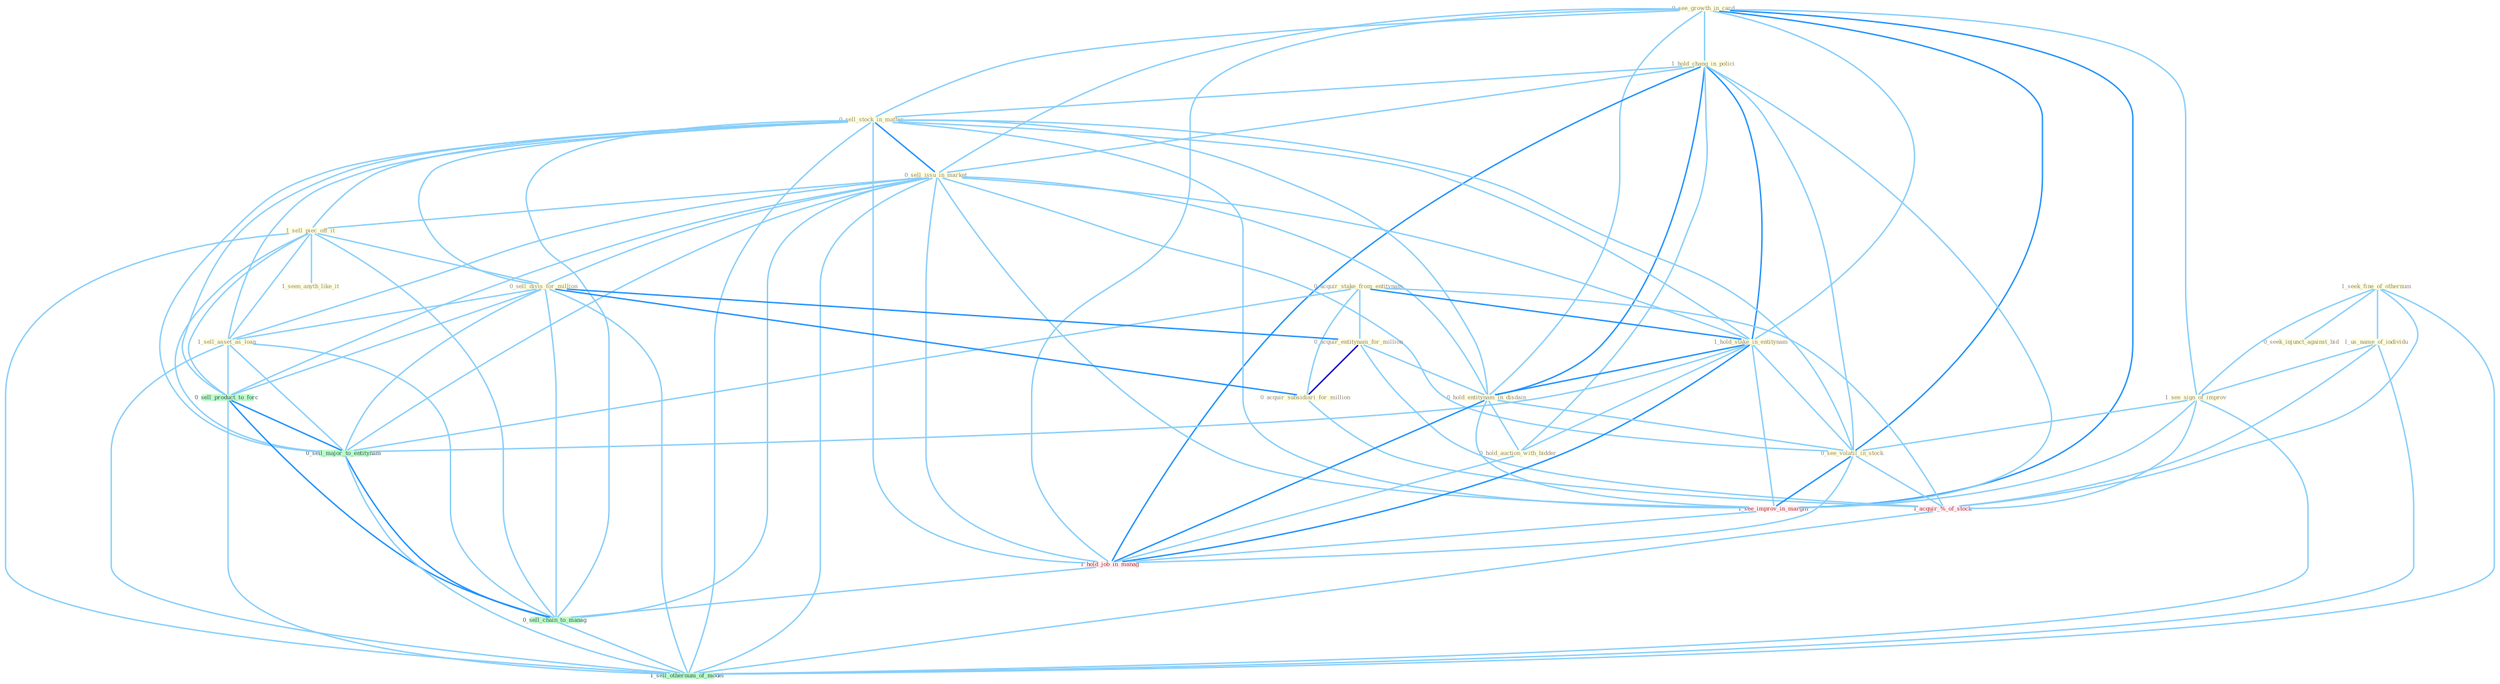 Graph G{ 
    node
    [shape=polygon,style=filled,width=.5,height=.06,color="#BDFCC9",fixedsize=true,fontsize=4,
    fontcolor="#2f4f4f"];
    {node
    [color="#ffffe0", fontcolor="#8b7d6b"] "0_see_growth_in_card " "1_hold_chang_in_polici " "0_sell_stock_in_matter " "0_sell_issu_in_market " "1_sell_piec_off_it " "0_acquir_stake_from_entitynam " "1_seek_fine_of_othernum " "0_sell_divis_for_million " "0_seek_injunct_against_bid " "0_acquir_entitynam_for_million " "0_acquir_subsidiari_for_million " "1_hold_stake_in_entitynam " "0_hold_entitynam_in_disdain " "1_us_name_of_individu " "1_seen_anyth_like_it " "1_see_sign_of_improv " "0_hold_auction_with_bidder " "1_sell_asset_as_loan " "0_see_volatil_in_stock "}
{node [color="#fff0f5", fontcolor="#b22222"] "1_see_improv_in_margin " "1_acquir_%_of_stock " "1_hold_job_in_manag "}
edge [color="#B0E2FF"];

	"0_see_growth_in_card " -- "1_hold_chang_in_polici " [w="1", color="#87cefa" ];
	"0_see_growth_in_card " -- "0_sell_stock_in_matter " [w="1", color="#87cefa" ];
	"0_see_growth_in_card " -- "0_sell_issu_in_market " [w="1", color="#87cefa" ];
	"0_see_growth_in_card " -- "1_hold_stake_in_entitynam " [w="1", color="#87cefa" ];
	"0_see_growth_in_card " -- "0_hold_entitynam_in_disdain " [w="1", color="#87cefa" ];
	"0_see_growth_in_card " -- "1_see_sign_of_improv " [w="1", color="#87cefa" ];
	"0_see_growth_in_card " -- "0_see_volatil_in_stock " [w="2", color="#1e90ff" , len=0.8];
	"0_see_growth_in_card " -- "1_see_improv_in_margin " [w="2", color="#1e90ff" , len=0.8];
	"0_see_growth_in_card " -- "1_hold_job_in_manag " [w="1", color="#87cefa" ];
	"1_hold_chang_in_polici " -- "0_sell_stock_in_matter " [w="1", color="#87cefa" ];
	"1_hold_chang_in_polici " -- "0_sell_issu_in_market " [w="1", color="#87cefa" ];
	"1_hold_chang_in_polici " -- "1_hold_stake_in_entitynam " [w="2", color="#1e90ff" , len=0.8];
	"1_hold_chang_in_polici " -- "0_hold_entitynam_in_disdain " [w="2", color="#1e90ff" , len=0.8];
	"1_hold_chang_in_polici " -- "0_hold_auction_with_bidder " [w="1", color="#87cefa" ];
	"1_hold_chang_in_polici " -- "0_see_volatil_in_stock " [w="1", color="#87cefa" ];
	"1_hold_chang_in_polici " -- "1_see_improv_in_margin " [w="1", color="#87cefa" ];
	"1_hold_chang_in_polici " -- "1_hold_job_in_manag " [w="2", color="#1e90ff" , len=0.8];
	"0_sell_stock_in_matter " -- "0_sell_issu_in_market " [w="2", color="#1e90ff" , len=0.8];
	"0_sell_stock_in_matter " -- "1_sell_piec_off_it " [w="1", color="#87cefa" ];
	"0_sell_stock_in_matter " -- "0_sell_divis_for_million " [w="1", color="#87cefa" ];
	"0_sell_stock_in_matter " -- "1_hold_stake_in_entitynam " [w="1", color="#87cefa" ];
	"0_sell_stock_in_matter " -- "0_hold_entitynam_in_disdain " [w="1", color="#87cefa" ];
	"0_sell_stock_in_matter " -- "1_sell_asset_as_loan " [w="1", color="#87cefa" ];
	"0_sell_stock_in_matter " -- "0_see_volatil_in_stock " [w="1", color="#87cefa" ];
	"0_sell_stock_in_matter " -- "1_see_improv_in_margin " [w="1", color="#87cefa" ];
	"0_sell_stock_in_matter " -- "1_hold_job_in_manag " [w="1", color="#87cefa" ];
	"0_sell_stock_in_matter " -- "0_sell_product_to_forc " [w="1", color="#87cefa" ];
	"0_sell_stock_in_matter " -- "0_sell_major_to_entitynam " [w="1", color="#87cefa" ];
	"0_sell_stock_in_matter " -- "0_sell_chain_to_manag " [w="1", color="#87cefa" ];
	"0_sell_stock_in_matter " -- "1_sell_othernum_of_model " [w="1", color="#87cefa" ];
	"0_sell_issu_in_market " -- "1_sell_piec_off_it " [w="1", color="#87cefa" ];
	"0_sell_issu_in_market " -- "0_sell_divis_for_million " [w="1", color="#87cefa" ];
	"0_sell_issu_in_market " -- "1_hold_stake_in_entitynam " [w="1", color="#87cefa" ];
	"0_sell_issu_in_market " -- "0_hold_entitynam_in_disdain " [w="1", color="#87cefa" ];
	"0_sell_issu_in_market " -- "1_sell_asset_as_loan " [w="1", color="#87cefa" ];
	"0_sell_issu_in_market " -- "0_see_volatil_in_stock " [w="1", color="#87cefa" ];
	"0_sell_issu_in_market " -- "1_see_improv_in_margin " [w="1", color="#87cefa" ];
	"0_sell_issu_in_market " -- "1_hold_job_in_manag " [w="1", color="#87cefa" ];
	"0_sell_issu_in_market " -- "0_sell_product_to_forc " [w="1", color="#87cefa" ];
	"0_sell_issu_in_market " -- "0_sell_major_to_entitynam " [w="1", color="#87cefa" ];
	"0_sell_issu_in_market " -- "0_sell_chain_to_manag " [w="1", color="#87cefa" ];
	"0_sell_issu_in_market " -- "1_sell_othernum_of_model " [w="1", color="#87cefa" ];
	"1_sell_piec_off_it " -- "0_sell_divis_for_million " [w="1", color="#87cefa" ];
	"1_sell_piec_off_it " -- "1_seen_anyth_like_it " [w="1", color="#87cefa" ];
	"1_sell_piec_off_it " -- "1_sell_asset_as_loan " [w="1", color="#87cefa" ];
	"1_sell_piec_off_it " -- "0_sell_product_to_forc " [w="1", color="#87cefa" ];
	"1_sell_piec_off_it " -- "0_sell_major_to_entitynam " [w="1", color="#87cefa" ];
	"1_sell_piec_off_it " -- "0_sell_chain_to_manag " [w="1", color="#87cefa" ];
	"1_sell_piec_off_it " -- "1_sell_othernum_of_model " [w="1", color="#87cefa" ];
	"0_acquir_stake_from_entitynam " -- "0_acquir_entitynam_for_million " [w="1", color="#87cefa" ];
	"0_acquir_stake_from_entitynam " -- "0_acquir_subsidiari_for_million " [w="1", color="#87cefa" ];
	"0_acquir_stake_from_entitynam " -- "1_hold_stake_in_entitynam " [w="2", color="#1e90ff" , len=0.8];
	"0_acquir_stake_from_entitynam " -- "1_acquir_%_of_stock " [w="1", color="#87cefa" ];
	"0_acquir_stake_from_entitynam " -- "0_sell_major_to_entitynam " [w="1", color="#87cefa" ];
	"1_seek_fine_of_othernum " -- "0_seek_injunct_against_bid " [w="1", color="#87cefa" ];
	"1_seek_fine_of_othernum " -- "1_us_name_of_individu " [w="1", color="#87cefa" ];
	"1_seek_fine_of_othernum " -- "1_see_sign_of_improv " [w="1", color="#87cefa" ];
	"1_seek_fine_of_othernum " -- "1_acquir_%_of_stock " [w="1", color="#87cefa" ];
	"1_seek_fine_of_othernum " -- "1_sell_othernum_of_model " [w="1", color="#87cefa" ];
	"0_sell_divis_for_million " -- "0_acquir_entitynam_for_million " [w="2", color="#1e90ff" , len=0.8];
	"0_sell_divis_for_million " -- "0_acquir_subsidiari_for_million " [w="2", color="#1e90ff" , len=0.8];
	"0_sell_divis_for_million " -- "1_sell_asset_as_loan " [w="1", color="#87cefa" ];
	"0_sell_divis_for_million " -- "0_sell_product_to_forc " [w="1", color="#87cefa" ];
	"0_sell_divis_for_million " -- "0_sell_major_to_entitynam " [w="1", color="#87cefa" ];
	"0_sell_divis_for_million " -- "0_sell_chain_to_manag " [w="1", color="#87cefa" ];
	"0_sell_divis_for_million " -- "1_sell_othernum_of_model " [w="1", color="#87cefa" ];
	"0_acquir_entitynam_for_million " -- "0_acquir_subsidiari_for_million " [w="3", color="#0000cd" , len=0.6];
	"0_acquir_entitynam_for_million " -- "0_hold_entitynam_in_disdain " [w="1", color="#87cefa" ];
	"0_acquir_entitynam_for_million " -- "1_acquir_%_of_stock " [w="1", color="#87cefa" ];
	"0_acquir_subsidiari_for_million " -- "1_acquir_%_of_stock " [w="1", color="#87cefa" ];
	"1_hold_stake_in_entitynam " -- "0_hold_entitynam_in_disdain " [w="2", color="#1e90ff" , len=0.8];
	"1_hold_stake_in_entitynam " -- "0_hold_auction_with_bidder " [w="1", color="#87cefa" ];
	"1_hold_stake_in_entitynam " -- "0_see_volatil_in_stock " [w="1", color="#87cefa" ];
	"1_hold_stake_in_entitynam " -- "1_see_improv_in_margin " [w="1", color="#87cefa" ];
	"1_hold_stake_in_entitynam " -- "1_hold_job_in_manag " [w="2", color="#1e90ff" , len=0.8];
	"1_hold_stake_in_entitynam " -- "0_sell_major_to_entitynam " [w="1", color="#87cefa" ];
	"0_hold_entitynam_in_disdain " -- "0_hold_auction_with_bidder " [w="1", color="#87cefa" ];
	"0_hold_entitynam_in_disdain " -- "0_see_volatil_in_stock " [w="1", color="#87cefa" ];
	"0_hold_entitynam_in_disdain " -- "1_see_improv_in_margin " [w="1", color="#87cefa" ];
	"0_hold_entitynam_in_disdain " -- "1_hold_job_in_manag " [w="2", color="#1e90ff" , len=0.8];
	"1_us_name_of_individu " -- "1_see_sign_of_improv " [w="1", color="#87cefa" ];
	"1_us_name_of_individu " -- "1_acquir_%_of_stock " [w="1", color="#87cefa" ];
	"1_us_name_of_individu " -- "1_sell_othernum_of_model " [w="1", color="#87cefa" ];
	"1_see_sign_of_improv " -- "0_see_volatil_in_stock " [w="1", color="#87cefa" ];
	"1_see_sign_of_improv " -- "1_see_improv_in_margin " [w="1", color="#87cefa" ];
	"1_see_sign_of_improv " -- "1_acquir_%_of_stock " [w="1", color="#87cefa" ];
	"1_see_sign_of_improv " -- "1_sell_othernum_of_model " [w="1", color="#87cefa" ];
	"0_hold_auction_with_bidder " -- "1_hold_job_in_manag " [w="1", color="#87cefa" ];
	"1_sell_asset_as_loan " -- "0_sell_product_to_forc " [w="1", color="#87cefa" ];
	"1_sell_asset_as_loan " -- "0_sell_major_to_entitynam " [w="1", color="#87cefa" ];
	"1_sell_asset_as_loan " -- "0_sell_chain_to_manag " [w="1", color="#87cefa" ];
	"1_sell_asset_as_loan " -- "1_sell_othernum_of_model " [w="1", color="#87cefa" ];
	"0_see_volatil_in_stock " -- "1_see_improv_in_margin " [w="2", color="#1e90ff" , len=0.8];
	"0_see_volatil_in_stock " -- "1_acquir_%_of_stock " [w="1", color="#87cefa" ];
	"0_see_volatil_in_stock " -- "1_hold_job_in_manag " [w="1", color="#87cefa" ];
	"1_see_improv_in_margin " -- "1_hold_job_in_manag " [w="1", color="#87cefa" ];
	"1_acquir_%_of_stock " -- "1_sell_othernum_of_model " [w="1", color="#87cefa" ];
	"1_hold_job_in_manag " -- "0_sell_chain_to_manag " [w="1", color="#87cefa" ];
	"0_sell_product_to_forc " -- "0_sell_major_to_entitynam " [w="2", color="#1e90ff" , len=0.8];
	"0_sell_product_to_forc " -- "0_sell_chain_to_manag " [w="2", color="#1e90ff" , len=0.8];
	"0_sell_product_to_forc " -- "1_sell_othernum_of_model " [w="1", color="#87cefa" ];
	"0_sell_major_to_entitynam " -- "0_sell_chain_to_manag " [w="2", color="#1e90ff" , len=0.8];
	"0_sell_major_to_entitynam " -- "1_sell_othernum_of_model " [w="1", color="#87cefa" ];
	"0_sell_chain_to_manag " -- "1_sell_othernum_of_model " [w="1", color="#87cefa" ];
}